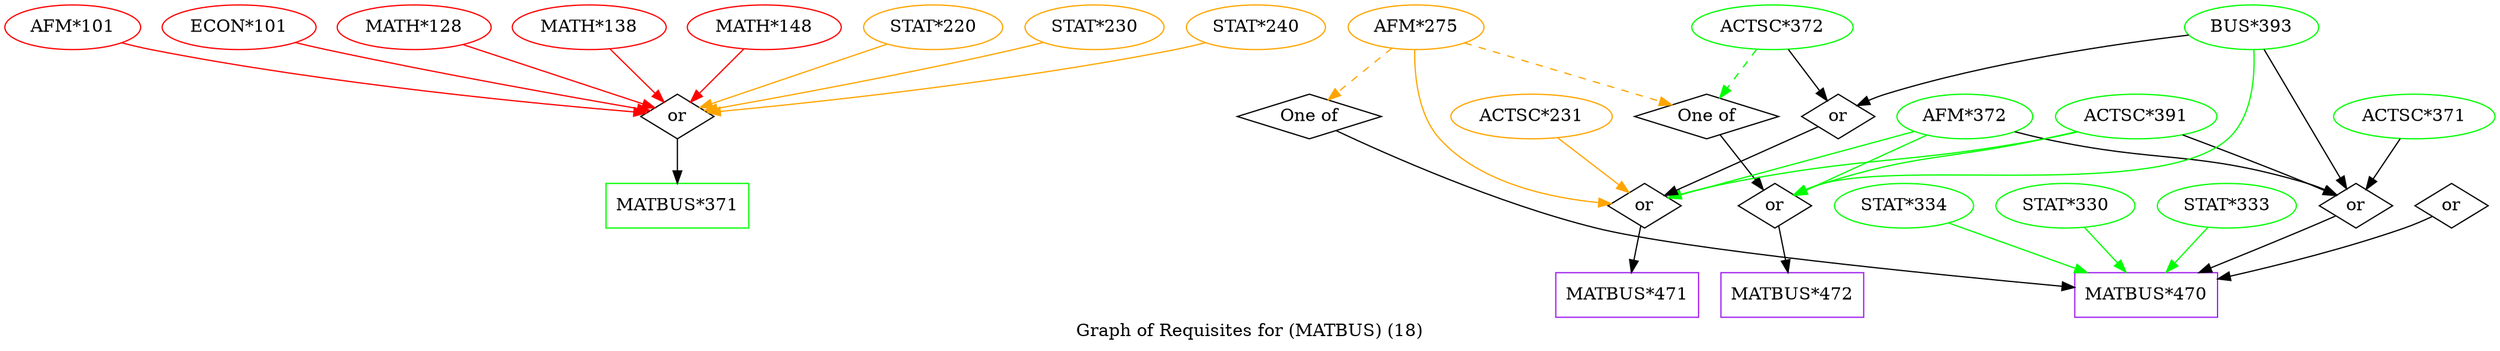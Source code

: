 strict digraph "" {
	graph [bb="0,0,2003.6,275",
		label="Graph of Requisites for (MATBUS) (18)",
		lheight=0.21,
		lp="1001.8,11.5",
		lwidth=3.89
	];
	node [label="\N"];
	"MATBUS*371"	[color=green,
		height=0.5,
		pos="541.6,113",
		shape=box,
		width=1.5972];
	or340	[height=0.5,
		label=or,
		pos="541.6,185",
		shape=diamond,
		width=0.81703];
	or340 -> "MATBUS*371"	[pos="e,541.6,131.1 541.6,166.7 541.6,158.98 541.6,149.71 541.6,141.11"];
	"AFM*101"	[color=red,
		height=0.5,
		pos="54.595,257",
		width=1.5165];
	"AFM*101" -> or340	[color=red,
		pos="e,516.55,187.9 94.054,244.45 101.81,242.44 109.92,240.51 117.6,239 260.52,210.93 433.62,194.74 506.54,188.72"];
	"ECON*101"	[color=red,
		height=0.5,
		pos="188.6,257",
		width=1.7151];
	"ECON*101" -> or340	[color=red,
		pos="e,519.86,189.67 233.7,244.67 241.96,242.7 250.53,240.73 258.6,239 349.35,219.5 457.36,200.4 509.83,191.38"];
	"MATH*128"	[color=red,
		height=0.5,
		pos="329.6,257",
		width=1.7151];
	"MATH*128" -> or340	[color=red,
		pos="e,523.51,191.97 368.97,243 411.11,229.08 476.88,207.37 513.88,195.15"];
	"MATH*138"	[color=red,
		height=0.5,
		pos="470.6,257",
		width=1.7151];
	"MATH*138" -> or340	[color=red,
		pos="e,530.85,196.6 487.42,239.41 498.35,228.64 512.58,214.61 523.71,203.63"];
	"MATH*148"	[color=red,
		height=0.5,
		pos="611.6,257",
		width=1.7151];
	"MATH*148" -> or340	[color=red,
		pos="e,552.19,196.6 595.01,239.41 584.34,228.74 570.47,214.88 559.54,203.95"];
	"STAT*220"	[color=orange,
		height=0.5,
		pos="747.6,257",
		width=1.5526];
	"STAT*220" -> or340	[color=orange,
		pos="e,559.61,192.12 710.29,243.32 669.59,229.49 605.41,207.69 569.07,195.34"];
	"STAT*230"	[color=orange,
		height=0.5,
		pos="877.6,257",
		width=1.5526];
	"STAT*230" -> or340	[color=orange,
		pos="e,563.47,189.8 836.43,244.82 828.54,242.79 820.33,240.77 812.6,239 726.64,219.37 624.31,200.59 573.51,191.57"];
	"STAT*240"	[color=orange,
		height=0.5,
		pos="1007.6,257",
		width=1.5526];
	"STAT*240" -> or340	[color=orange,
		pos="e,566.18,188.17 966.86,244.52 958.86,242.5 950.49,240.55 942.6,239 808.22,212.65 645.91,195.69 576.17,189.11"];
	"MATBUS*470"	[color=purple,
		height=0.5,
		pos="1723.6,41",
		shape=box,
		width=1.5972];
	"orMATBUS*4700"	[height=0.5,
		label=or,
		pos="1891.6,113",
		shape=diamond,
		width=0.81703];
	"orMATBUS*4700" -> "MATBUS*470"	[pos="e,1766.5,59.066 1875.4,104.6 1868.7,101.57 1860.8,98.068 1853.6,95 1828.2,84.14 1799.8,72.504 1776,62.909"];
	"orMATBUS*4701"	[height=0.5,
		label=or,
		pos="1968.6,113",
		shape=diamond,
		width=0.81703];
	"orMATBUS*4701" -> "MATBUS*470"	[pos="e,1781.2,54.219 1952.9,104.47 1945.9,101.28 1937.4,97.692 1929.6,95 1884.1,79.347 1831.6,65.901 1790.9,56.469"];
	of165	[height=0.5,
		label="One of",
		pos="1049.6,185",
		shape=diamond,
		width=1.6085];
	of165 -> "MATBUS*470"	[pos="e,1665.8,47.173 1071.2,173.69 1111.6,154.83 1202.1,114.89 1282.6,95 1351.6,77.949 1549.9,57.969 1655.5,48.123"];
	"AFM*275"	[color=orange,
		height=0.5,
		pos="1135.6,257",
		width=1.5165];
	"AFM*275" -> of165	[color=orange,
		pos="e,1064.8,198.34 1116.1,240.12 1103.2,229.63 1086.2,215.83 1072.7,204.8",
		style=dashed];
	or341	[height=0.5,
		label=or,
		pos="1320.6,113",
		shape=diamond,
		width=0.81703];
	"AFM*275" -> or341	[color=orange,
		pos="e,1293.8,114.65 1134.5,238.65 1134.2,218.85 1136.8,186.67 1154.6,167 1187.6,130.52 1245.7,119 1283.7,115.45"];
	of166	[height=0.5,
		label="One of",
		pos="1369.6,185",
		shape=diamond,
		width=1.6085];
	"AFM*275" -> of166	[color=orange,
		pos="e,1341.6,194.37 1174.5,244.36 1218.2,231.3 1288.6,210.24 1331.8,197.31",
		style=dashed];
	"MATBUS*471"	[color=purple,
		height=0.5,
		pos="1306.6,41",
		shape=box,
		width=1.5972];
	or341 -> "MATBUS*471"	[pos="e,1310,59.127 1317.6,96.811 1315.9,88.748 1313.9,78.593 1312,69.221"];
	or342	[height=0.5,
		label=or,
		pos="1425.6,113",
		shape=diamond,
		width=0.81703];
	of166 -> or342	[pos="e,1416.4,125.49 1380.7,170.17 1389.1,159.65 1400.8,145.05 1410.1,133.37"];
	"MATBUS*472"	[color=purple,
		height=0.5,
		pos="1439.6,41",
		shape=box,
		width=1.5972];
	or342 -> "MATBUS*472"	[pos="e,1436.2,59.127 1428.6,96.811 1430.2,88.748 1432.3,78.593 1434.2,69.221"];
	"AFM*372"	[color=green,
		height=0.5,
		pos="1576.6,185",
		width=1.5165];
	"AFM*372" -> "orMATBUS*4700"	[pos="e,1876.4,121.86 1616.7,172.73 1624.6,170.69 1632.8,168.68 1640.6,167 1734.4,146.65 1761.7,158.83 1853.6,131 1858.1,129.64 1862.7,\
127.89 1867.2,126.02"];
	"AFM*372" -> or341	[color=green,
		pos="e,1339.8,119.26 1536,172.91 1484.1,158.71 1395.4,134.46 1349.7,121.96"];
	"AFM*372" -> or342	[color=green,
		pos="e,1441.8,121.5 1546.4,170 1518.5,157.05 1477.4,138.02 1451.1,125.82"];
	"ACTSC*391"	[color=green,
		height=0.5,
		pos="1714.6,185",
		width=1.8054];
	"ACTSC*391" -> "orMATBUS*4700"	[pos="e,1875.8,121.31 1752.3,170.28 1780.4,159.9 1819.6,145.08 1853.6,131 1857.7,129.29 1862.1,127.41 1866.3,125.55"];
	"ACTSC*391" -> or341	[color=green,
		pos="e,1339.5,119.38 1667.3,172.52 1658.5,170.55 1649.3,168.61 1640.6,167 1528.9,146.27 1499,153 1387.6,131 1374.9,128.5 1361.1,125.1 \
1349.3,122"];
	"ACTSC*391" -> or342	[color=green,
		pos="e,1440.8,121.74 1666.5,172.76 1657.9,170.8 1649,168.81 1640.6,167 1562.1,150.01 1540,155.54 1463.6,131 1459.1,129.57 1454.5,127.78 \
1450.1,125.89"];
	"ACTSC*371"	[color=green,
		height=0.5,
		pos="1938.6,185",
		width=1.8054];
	"ACTSC*371" -> "orMATBUS*4700"	[pos="e,1899.8,126.18 1927.2,167.05 1920.7,157.29 1912.4,144.95 1905.4,134.62"];
	"BUS*393"	[color=green,
		height=0.5,
		pos="1807.6,257",
		width=1.4985];
	"BUS*393" -> "orMATBUS*4700"	[pos="e,1884.1,126.66 1817.6,239.15 1832.9,213.28 1862.1,163.78 1878.9,135.41"];
	"BUS*393" -> or342	[color=green,
		pos="e,1440.7,122.07 1809.3,238.72 1810.4,218.35 1808.5,185.02 1788.6,167 1734.7,118.25 1533.7,150.07 1463.6,131 1459.1,129.77 1454.4,\
128.08 1450,126.23"];
	"orMATBUS*4710"	[height=0.5,
		label=or,
		pos="1474.6,185",
		shape=diamond,
		width=0.81703];
	"BUS*393" -> "orMATBUS*4710"	[pos="e,1489.8,193.82 1756.9,250.68 1697.4,243.58 1596.3,228.81 1512.6,203 1508.1,201.62 1503.5,199.85 1499,197.98"];
	"orMATBUS*4710" -> or341	[pos="e,1336.6,121.26 1458.4,176.64 1431.5,164.43 1377.5,139.88 1345.7,125.4"];
	"STAT*334"	[color=green,
		height=0.5,
		pos="1528.6,113",
		width=1.5526];
	"STAT*334" -> "MATBUS*470"	[color=green,
		pos="e,1675.9,59.111 1564.4,99.161 1592.9,88.923 1633.4,74.387 1666.4,62.536"];
	"STAT*330"	[color=green,
		height=0.5,
		pos="1658.6,113",
		width=1.5526];
	"STAT*330" -> "MATBUS*470"	[color=green,
		pos="e,1707.4,59.447 1674,95.411 1681.9,86.946 1691.6,76.472 1700.3,67.049"];
	"STAT*333"	[color=green,
		height=0.5,
		pos="1788.6,113",
		width=1.5526];
	"STAT*333" -> "MATBUS*470"	[color=green,
		pos="e,1739.8,59.447 1773.2,95.411 1765.3,86.946 1755.6,76.472 1746.9,67.049"];
	"ACTSC*231"	[color=orange,
		height=0.5,
		pos="1228.6,185",
		width=1.8054];
	"ACTSC*231" -> or341	[color=orange,
		pos="e,1308.1,123.48 1249.9,167.76 1265,156.29 1285.1,140.98 1300,129.64"];
	"ACTSC*372"	[color=green,
		height=0.5,
		pos="1422.6,257",
		width=1.8054];
	"ACTSC*372" -> of166	[color=green,
		pos="e,1380.2,199.97 1409.8,239.05 1402.8,229.79 1394,218.2 1386.4,208.22",
		style=dashed];
	"ACTSC*372" -> "orMATBUS*4710"	[pos="e,1465.9,197.75 1435.2,239.05 1442.6,229.07 1452,216.37 1459.8,205.91"];
}
